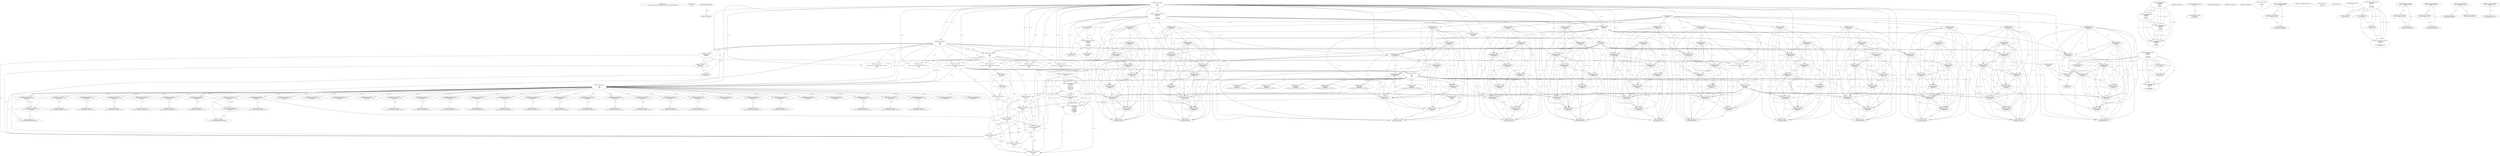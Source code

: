 // Global SCDG with merge call
digraph {
	0 [label="268454688.main
c1a180e8caf33785a14944f11a8db6b72c0e116f1741f50c197dcfb8bc292955"]
	1 [label="268454699.Sleep
1000"]
	2 [label="268450908.GetProcessHeap
"]
	3 [label="268465424.VirtualAlloc
0
128
12288
4"]
	4 [label="268465190.RegOpenKeyExW
2147483650
268501000
0
131097
2147417172"]
	5 [label="268465223.RegQueryValueExW
2147417376
268500984
0
0
3221762048
2147417188"]
	3 -> 5 [label="(0-->5)"]
	6 [label="268465254.GetLastError
"]
	7 [label="268465263.RegCloseKey
2147417376"]
	5 -> 7 [label="(1-->1)"]
	8 [label="268465489.wsprintfW
3221762048
268500964
0"]
	3 -> 8 [label="(0-->1)"]
	5 -> 8 [label="(5-->1)"]
	9 [label="268466183.VirtualAlloc
0
1024
12288
4"]
	3 -> 9 [label="(3-->3)"]
	3 -> 9 [label="(4-->4)"]
	10 [label="268466202.VirtualAlloc
0
3596
12288
4"]
	3 -> 10 [label="(3-->3)"]
	9 -> 10 [label="(3-->3)"]
	3 -> 10 [label="(4-->4)"]
	9 -> 10 [label="(4-->4)"]
	11 [label="268466212.GetWindowsDirectoryW
3221770240
256"]
	10 -> 11 [label="(0-->1)"]
	12 [label="268466270.GetVolumeInformationW
3221770240
3221770752
256
3221771776
3221771784
3221771780
3221771264
256"]
	10 -> 12 [label="(0-->1)"]
	11 -> 12 [label="(1-->1)"]
	11 -> 12 [label="(2-->3)"]
	11 -> 12 [label="(2-->8)"]
	13 [label="268465190.RegOpenKeyExW
2147483650
268501632
0
131097
2147417172"]
	4 -> 13 [label="(1-->1)"]
	4 -> 13 [label="(4-->4)"]
	4 -> 13 [label="(5-->5)"]
	14 [label="268466376.wsprintfW
3221766144
268501204
0"]
	9 -> 14 [label="(0-->1)"]
	15 [label="268466397.lstrcatW
3221766144
3221771788"]
	9 -> 15 [label="(0-->1)"]
	14 -> 15 [label="(1-->1)"]
	16 [label="268466409.GetModuleHandleW
268501752"]
	17 [label="268466416.GetProcAddress
270536744
RtlComputeCrc32"]
	16 -> 17 [label="(0-->1)"]
	18 [label="268466432.lstrlenW
3221766144"]
	9 -> 18 [label="(0-->1)"]
	14 -> 18 [label="(1-->1)"]
	15 -> 18 [label="(1-->1)"]
	19 [label="268466449.RtlComputeCrc32
"]
	20 [label="268466481.VirtualFree
3221770240
0
32768"]
	10 -> 20 [label="(0-->1)"]
	11 -> 20 [label="(1-->1)"]
	12 -> 20 [label="(1-->1)"]
	21 [label="268464882.lstrlenW
3221762048"]
	3 -> 21 [label="(0-->1)"]
	5 -> 21 [label="(5-->1)"]
	8 -> 21 [label="(1-->1)"]
	22 [label="268464893.lstrlenW
268497860"]
	23 [label="268453932.VirtualAlloc
0
retval_lstrlenW_32860_32_retval_lstrlenW_32867_32
12288
64"]
	3 -> 23 [label="(3-->3)"]
	9 -> 23 [label="(3-->3)"]
	10 -> 23 [label="(3-->3)"]
	24 [label="268453967.lstrcpyW
3221774336
268497976"]
	23 -> 24 [label="(0-->1)"]
	25 [label="268453974.lstrlenW
3221774336"]
	23 -> 25 [label="(0-->1)"]
	24 -> 25 [label="(1-->1)"]
	26 [label="268464425.lstrcatW
retval_lstrlenW_32912_32
268497860"]
	22 -> 26 [label="(1-->2)"]
	27 [label="268464433.lstrcatW
retval_lstrlenW_32912_32
268500944"]
	26 -> 27 [label="(1-->1)"]
	28 [label="268464439.lstrcatW
retval_lstrlenW_32912_32
3221762048"]
	26 -> 28 [label="(1-->1)"]
	27 -> 28 [label="(1-->1)"]
	3 -> 28 [label="(0-->2)"]
	5 -> 28 [label="(5-->2)"]
	8 -> 28 [label="(1-->2)"]
	21 -> 28 [label="(1-->2)"]
	29 [label="268464447.lstrcatW
retval_lstrlenW_32912_32
268500948"]
	26 -> 29 [label="(1-->1)"]
	27 -> 29 [label="(1-->1)"]
	28 -> 29 [label="(1-->1)"]
	30 [label="268464636.VirtualAlloc
0
66
12288
64"]
	3 -> 30 [label="(3-->3)"]
	9 -> 30 [label="(3-->3)"]
	10 -> 30 [label="(3-->3)"]
	23 -> 30 [label="(3-->3)"]
	23 -> 30 [label="(4-->4)"]
	31 [label="268464662.wsprintfW
3221778432
268500952
unconstrained_ret_RtlComputeCrc32_32825_32"]
	30 -> 31 [label="(0-->1)"]
	32 [label="268464692.lstrcatW
retval_lstrlenW_32912_32
268497764"]
	26 -> 32 [label="(1-->1)"]
	27 -> 32 [label="(1-->1)"]
	28 -> 32 [label="(1-->1)"]
	29 -> 32 [label="(1-->1)"]
	33 [label="268464700.lstrcatW
retval_lstrlenW_32912_32
268500944"]
	26 -> 33 [label="(1-->1)"]
	27 -> 33 [label="(1-->1)"]
	28 -> 33 [label="(1-->1)"]
	29 -> 33 [label="(1-->1)"]
	32 -> 33 [label="(1-->1)"]
	27 -> 33 [label="(2-->2)"]
	34 [label="268464706.lstrcatW
retval_lstrlenW_32912_32
3221778432"]
	26 -> 34 [label="(1-->1)"]
	27 -> 34 [label="(1-->1)"]
	28 -> 34 [label="(1-->1)"]
	29 -> 34 [label="(1-->1)"]
	32 -> 34 [label="(1-->1)"]
	33 -> 34 [label="(1-->1)"]
	30 -> 34 [label="(0-->2)"]
	31 -> 34 [label="(1-->2)"]
	35 [label="268464714.lstrcatW
retval_lstrlenW_32912_32
268500948"]
	26 -> 35 [label="(1-->1)"]
	27 -> 35 [label="(1-->1)"]
	28 -> 35 [label="(1-->1)"]
	29 -> 35 [label="(1-->1)"]
	32 -> 35 [label="(1-->1)"]
	33 -> 35 [label="(1-->1)"]
	34 -> 35 [label="(1-->1)"]
	29 -> 35 [label="(2-->2)"]
	36 [label="268464726.VirtualFree
3221778432
0
32768"]
	30 -> 36 [label="(0-->1)"]
	31 -> 36 [label="(1-->1)"]
	34 -> 36 [label="(2-->1)"]
	20 -> 36 [label="(3-->3)"]
	37 [label="268464767.lstrlenW
retval_lstrlenW_32912_32"]
	26 -> 37 [label="(1-->1)"]
	27 -> 37 [label="(1-->1)"]
	28 -> 37 [label="(1-->1)"]
	29 -> 37 [label="(1-->1)"]
	32 -> 37 [label="(1-->1)"]
	33 -> 37 [label="(1-->1)"]
	34 -> 37 [label="(1-->1)"]
	35 -> 37 [label="(1-->1)"]
	38 [label="268453998.CreateMutexW
0
0
3221774336"]
	23 -> 38 [label="(0-->3)"]
	24 -> 38 [label="(1-->3)"]
	25 -> 38 [label="(1-->3)"]
	39 [label="268454010.GetLastError
"]
	40 [label="268454017.GetLastError
"]
	41 [label="268454043.VirtualFree
3221774336
0
32768"]
	23 -> 41 [label="(0-->1)"]
	24 -> 41 [label="(1-->1)"]
	25 -> 41 [label="(1-->1)"]
	38 -> 41 [label="(3-->1)"]
	20 -> 41 [label="(3-->3)"]
	36 -> 41 [label="(3-->3)"]
	42 [label="268467629.VirtualFree
3221762048
0
32768"]
	3 -> 42 [label="(0-->1)"]
	5 -> 42 [label="(5-->1)"]
	8 -> 42 [label="(1-->1)"]
	21 -> 42 [label="(1-->1)"]
	28 -> 42 [label="(2-->1)"]
	20 -> 42 [label="(3-->3)"]
	36 -> 42 [label="(3-->3)"]
	41 -> 42 [label="(3-->3)"]
	43 [label="268467737.VirtualFree
3221766144
0
32768"]
	9 -> 43 [label="(0-->1)"]
	14 -> 43 [label="(1-->1)"]
	15 -> 43 [label="(1-->1)"]
	18 -> 43 [label="(1-->1)"]
	20 -> 43 [label="(3-->3)"]
	36 -> 43 [label="(3-->3)"]
	41 -> 43 [label="(3-->3)"]
	42 -> 43 [label="(3-->3)"]
	44 [label="268454737.CreateThread
0
0
268447024
0
0
0"]
	45 [label="268454761.WaitForSingleObject
retval_CreateThread_33658_32
5000"]
	46 [label="268454780.TerminateThread
retval_CreateThread_33658_32
0"]
	45 -> 46 [label="(1-->1)"]
	47 [label="268454790.CloseHandle
retval_CreateThread_33658_32"]
	45 -> 47 [label="(1-->1)"]
	46 -> 47 [label="(1-->1)"]
	48 [label="268454450.CreateToolhelp32Snapshot
2
0"]
	49 [label="268454476.VirtualAlloc
0
556
12288
4"]
	3 -> 49 [label="(3-->3)"]
	9 -> 49 [label="(3-->3)"]
	10 -> 49 [label="(3-->3)"]
	23 -> 49 [label="(3-->3)"]
	30 -> 49 [label="(3-->3)"]
	3 -> 49 [label="(4-->4)"]
	9 -> 49 [label="(4-->4)"]
	10 -> 49 [label="(4-->4)"]
	50 [label="268454533.lstrcmpiW
"]
	2 -> 50 [label="(0-->0)"]
	51 [label="268454602.Process32NextW
retval_CreateToolhelp32Snapshot_33881_32
3221782528"]
	49 -> 51 [label="(0-->2)"]
	52 [label="268454627.VirtualFree
3221782528
0
32768"]
	49 -> 52 [label="(0-->1)"]
	51 -> 52 [label="(2-->1)"]
	20 -> 52 [label="(3-->3)"]
	36 -> 52 [label="(3-->3)"]
	41 -> 52 [label="(3-->3)"]
	42 -> 52 [label="(3-->3)"]
	43 -> 52 [label="(3-->3)"]
	53 [label="268454634.CloseHandle
retval_CreateToolhelp32Snapshot_33881_32"]
	51 -> 53 [label="(1-->1)"]
	54 [label="268465190.RegOpenKeyExW
2147483650
268501000
0
131097
2147417052"]
	4 -> 54 [label="(1-->1)"]
	13 -> 54 [label="(1-->1)"]
	4 -> 54 [label="(2-->2)"]
	4 -> 54 [label="(4-->4)"]
	13 -> 54 [label="(4-->4)"]
	55 [label="268465223.RegQueryValueExW
2147417376
268500984
0
0
3221786624
2147417068"]
	5 -> 55 [label="(1-->1)"]
	7 -> 55 [label="(1-->1)"]
	5 -> 55 [label="(2-->2)"]
	56 [label="268465239.RegCloseKey
2147417376"]
	5 -> 56 [label="(1-->1)"]
	7 -> 56 [label="(1-->1)"]
	55 -> 56 [label="(1-->1)"]
	57 [label="268465489.wsprintfW
3221786624
268501104
0"]
	55 -> 57 [label="(5-->1)"]
	58 [label="268453932.VirtualAlloc
0
retval_lstrlenW_32824_32_retval_lstrlenW_32816_32
12288
64"]
	3 -> 58 [label="(3-->3)"]
	9 -> 58 [label="(3-->3)"]
	10 -> 58 [label="(3-->3)"]
	59 [label="268453967.lstrcpyW
0
268497976"]
	60 [label="268453974.lstrlenW
0"]
	61 [label="268464425.lstrcatW
retval_lstrlenW_32850_32
268497860"]
	22 -> 61 [label="(1-->2)"]
	62 [label="268464433.lstrcatW
retval_lstrlenW_32850_32
268500944"]
	61 -> 62 [label="(1-->1)"]
	63 [label="268464439.lstrcatW
retval_lstrlenW_32850_32
3221762048"]
	61 -> 63 [label="(1-->1)"]
	62 -> 63 [label="(1-->1)"]
	3 -> 63 [label="(0-->2)"]
	8 -> 63 [label="(1-->2)"]
	21 -> 63 [label="(1-->2)"]
	64 [label="268464447.lstrcatW
retval_lstrlenW_32850_32
268500948"]
	61 -> 64 [label="(1-->1)"]
	62 -> 64 [label="(1-->1)"]
	63 -> 64 [label="(1-->1)"]
	65 [label="268464679.wsprintfW
3221778432
268500964
3221774336"]
	30 -> 65 [label="(0-->1)"]
	8 -> 65 [label="(2-->2)"]
	58 -> 65 [label="(0-->3)"]
	66 [label="268464692.lstrcatW
retval_lstrlenW_32850_32
268497764"]
	61 -> 66 [label="(1-->1)"]
	62 -> 66 [label="(1-->1)"]
	63 -> 66 [label="(1-->1)"]
	64 -> 66 [label="(1-->1)"]
	67 [label="268464700.lstrcatW
retval_lstrlenW_32850_32
268500944"]
	61 -> 67 [label="(1-->1)"]
	62 -> 67 [label="(1-->1)"]
	63 -> 67 [label="(1-->1)"]
	64 -> 67 [label="(1-->1)"]
	66 -> 67 [label="(1-->1)"]
	62 -> 67 [label="(2-->2)"]
	68 [label="268464706.lstrcatW
retval_lstrlenW_32850_32
3221778432"]
	61 -> 68 [label="(1-->1)"]
	62 -> 68 [label="(1-->1)"]
	63 -> 68 [label="(1-->1)"]
	64 -> 68 [label="(1-->1)"]
	66 -> 68 [label="(1-->1)"]
	67 -> 68 [label="(1-->1)"]
	30 -> 68 [label="(0-->2)"]
	65 -> 68 [label="(1-->2)"]
	69 [label="268464714.lstrcatW
retval_lstrlenW_32850_32
268500948"]
	61 -> 69 [label="(1-->1)"]
	62 -> 69 [label="(1-->1)"]
	63 -> 69 [label="(1-->1)"]
	64 -> 69 [label="(1-->1)"]
	66 -> 69 [label="(1-->1)"]
	67 -> 69 [label="(1-->1)"]
	68 -> 69 [label="(1-->1)"]
	64 -> 69 [label="(2-->2)"]
	70 [label="268464767.lstrlenW
retval_lstrlenW_32850_32"]
	61 -> 70 [label="(1-->1)"]
	62 -> 70 [label="(1-->1)"]
	63 -> 70 [label="(1-->1)"]
	64 -> 70 [label="(1-->1)"]
	66 -> 70 [label="(1-->1)"]
	67 -> 70 [label="(1-->1)"]
	68 -> 70 [label="(1-->1)"]
	69 -> 70 [label="(1-->1)"]
	71 [label="268453998.CreateMutexW
0
0
0"]
	72 [label="268454602.Process32NextW
retval_CreateToolhelp32Snapshot_33426_32
3221782528"]
	49 -> 72 [label="(0-->2)"]
	73 [label="268454634.CloseHandle
retval_CreateToolhelp32Snapshot_33426_32"]
	72 -> 73 [label="(1-->1)"]
	74 [label="268465489.wsprintfW
3221786624
268500964
0"]
	8 -> 74 [label="(2-->2)"]
	65 -> 74 [label="(2-->2)"]
	75 [label="268466212.GetWindowsDirectoryW
3221794816
256"]
	11 -> 75 [label="(2-->2)"]
	12 -> 75 [label="(3-->2)"]
	12 -> 75 [label="(8-->2)"]
	76 [label="268466270.GetVolumeInformationW
3221794816
3221795328
256
3221796352
3221796360
3221796356
3221795840
256"]
	75 -> 76 [label="(1-->1)"]
	11 -> 76 [label="(2-->3)"]
	12 -> 76 [label="(3-->3)"]
	12 -> 76 [label="(8-->3)"]
	75 -> 76 [label="(2-->3)"]
	11 -> 76 [label="(2-->8)"]
	12 -> 76 [label="(3-->8)"]
	12 -> 76 [label="(8-->8)"]
	75 -> 76 [label="(2-->8)"]
	77 [label="268465190.RegOpenKeyExW
2147483650
268501632
0
131097
2147417052"]
	4 -> 77 [label="(1-->1)"]
	13 -> 77 [label="(1-->1)"]
	54 -> 77 [label="(1-->1)"]
	13 -> 77 [label="(2-->2)"]
	4 -> 77 [label="(4-->4)"]
	13 -> 77 [label="(4-->4)"]
	54 -> 77 [label="(4-->4)"]
	54 -> 77 [label="(5-->5)"]
	78 [label="268465223.RegQueryValueExW
3221796364
268501592
0
0
3221796364
2147417068"]
	79 [label="268465263.RegCloseKey
3221796364"]
	78 -> 79 [label="(1-->1)"]
	78 -> 79 [label="(5-->1)"]
	80 [label="268466376.wsprintfW
3221790720
268501204
0"]
	14 -> 80 [label="(2-->2)"]
	81 [label="268466397.lstrcatW
3221790720
3221796364"]
	80 -> 81 [label="(1-->1)"]
	78 -> 81 [label="(1-->2)"]
	78 -> 81 [label="(5-->2)"]
	79 -> 81 [label="(1-->2)"]
	82 [label="268466432.lstrlenW
3221790720"]
	80 -> 82 [label="(1-->1)"]
	81 -> 82 [label="(1-->1)"]
	83 [label="268466481.VirtualFree
3221794816
0
32768"]
	75 -> 83 [label="(1-->1)"]
	76 -> 83 [label="(1-->1)"]
	20 -> 83 [label="(3-->3)"]
	36 -> 83 [label="(3-->3)"]
	41 -> 83 [label="(3-->3)"]
	42 -> 83 [label="(3-->3)"]
	43 -> 83 [label="(3-->3)"]
	52 -> 83 [label="(3-->3)"]
	84 [label="268465223.RegQueryValueExW
3221771788
268501592
0
0
3221771788
2147417188"]
	85 [label="268465263.RegCloseKey
3221771788"]
	84 -> 85 [label="(1-->1)"]
	84 -> 85 [label="(5-->1)"]
	86 [label="268453932.VirtualAlloc
0
retval_lstrlenW_32855_32_retval_lstrlenW_32862_32
12288
64"]
	3 -> 86 [label="(3-->3)"]
	9 -> 86 [label="(3-->3)"]
	10 -> 86 [label="(3-->3)"]
	87 [label="268464425.lstrcatW
retval_lstrlenW_32901_32
268497860"]
	22 -> 87 [label="(1-->2)"]
	88 [label="268464433.lstrcatW
retval_lstrlenW_32901_32
268500944"]
	87 -> 88 [label="(1-->1)"]
	89 [label="268464439.lstrcatW
retval_lstrlenW_32901_32
3221762048"]
	87 -> 89 [label="(1-->1)"]
	88 -> 89 [label="(1-->1)"]
	3 -> 89 [label="(0-->2)"]
	8 -> 89 [label="(1-->2)"]
	21 -> 89 [label="(1-->2)"]
	90 [label="268464447.lstrcatW
retval_lstrlenW_32901_32
268500948"]
	87 -> 90 [label="(1-->1)"]
	88 -> 90 [label="(1-->1)"]
	89 -> 90 [label="(1-->1)"]
	91 [label="268464692.lstrcatW
retval_lstrlenW_32901_32
268497764"]
	87 -> 91 [label="(1-->1)"]
	88 -> 91 [label="(1-->1)"]
	89 -> 91 [label="(1-->1)"]
	90 -> 91 [label="(1-->1)"]
	92 [label="268464700.lstrcatW
retval_lstrlenW_32901_32
268500944"]
	87 -> 92 [label="(1-->1)"]
	88 -> 92 [label="(1-->1)"]
	89 -> 92 [label="(1-->1)"]
	90 -> 92 [label="(1-->1)"]
	91 -> 92 [label="(1-->1)"]
	88 -> 92 [label="(2-->2)"]
	93 [label="268464706.lstrcatW
retval_lstrlenW_32901_32
3221778432"]
	87 -> 93 [label="(1-->1)"]
	88 -> 93 [label="(1-->1)"]
	89 -> 93 [label="(1-->1)"]
	90 -> 93 [label="(1-->1)"]
	91 -> 93 [label="(1-->1)"]
	92 -> 93 [label="(1-->1)"]
	30 -> 93 [label="(0-->2)"]
	65 -> 93 [label="(1-->2)"]
	94 [label="268464714.lstrcatW
retval_lstrlenW_32901_32
268500948"]
	87 -> 94 [label="(1-->1)"]
	88 -> 94 [label="(1-->1)"]
	89 -> 94 [label="(1-->1)"]
	90 -> 94 [label="(1-->1)"]
	91 -> 94 [label="(1-->1)"]
	92 -> 94 [label="(1-->1)"]
	93 -> 94 [label="(1-->1)"]
	90 -> 94 [label="(2-->2)"]
	95 [label="268464767.lstrlenW
retval_lstrlenW_32901_32"]
	87 -> 95 [label="(1-->1)"]
	88 -> 95 [label="(1-->1)"]
	89 -> 95 [label="(1-->1)"]
	90 -> 95 [label="(1-->1)"]
	91 -> 95 [label="(1-->1)"]
	92 -> 95 [label="(1-->1)"]
	93 -> 95 [label="(1-->1)"]
	94 -> 95 [label="(1-->1)"]
	96 [label="268454761.WaitForSingleObject
retval_CreateThread_33600_32
5000"]
	97 [label="268454780.TerminateThread
retval_CreateThread_33600_32
0"]
	96 -> 97 [label="(1-->1)"]
	98 [label="268454790.CloseHandle
retval_CreateThread_33600_32"]
	96 -> 98 [label="(1-->1)"]
	97 -> 98 [label="(1-->1)"]
	99 [label="268454602.Process32NextW
retval_CreateToolhelp32Snapshot_33773_32
3221782528"]
	49 -> 99 [label="(0-->2)"]
	100 [label="268454634.CloseHandle
retval_CreateToolhelp32Snapshot_33773_32"]
	99 -> 100 [label="(1-->1)"]
	101 [label="268464662.wsprintfW
3221778432
268500952
unconstrained_ret_RtlComputeCrc32_32801_32"]
	30 -> 101 [label="(0-->1)"]
	102 [label="268454761.WaitForSingleObject
retval_CreateThread_33373_32
5000"]
	103 [label="268454780.TerminateThread
retval_CreateThread_33373_32
0"]
	102 -> 103 [label="(1-->1)"]
	104 [label="268454790.CloseHandle
retval_CreateThread_33373_32"]
	102 -> 104 [label="(1-->1)"]
	103 -> 104 [label="(1-->1)"]
	105 [label="268454501.Process32FirstW
retval_CreateToolhelp32Snapshot_33508_32
3221782528"]
	49 -> 105 [label="(0-->2)"]
	106 [label="268454602.Process32NextW
retval_CreateToolhelp32Snapshot_33508_32
3221782528"]
	105 -> 106 [label="(1-->1)"]
	49 -> 106 [label="(0-->2)"]
	105 -> 106 [label="(2-->2)"]
	107 [label="268454634.CloseHandle
retval_CreateToolhelp32Snapshot_33508_32"]
	105 -> 107 [label="(1-->1)"]
	106 -> 107 [label="(1-->1)"]
	108 [label="268454501.Process32FirstW
retval_CreateToolhelp32Snapshot_33439_32
3221782528"]
	49 -> 108 [label="(0-->2)"]
	109 [label="268454602.Process32NextW
retval_CreateToolhelp32Snapshot_33439_32
3221782528"]
	108 -> 109 [label="(1-->1)"]
	49 -> 109 [label="(0-->2)"]
	108 -> 109 [label="(2-->2)"]
	110 [label="268454634.CloseHandle
retval_CreateToolhelp32Snapshot_33439_32"]
	108 -> 110 [label="(1-->1)"]
	109 -> 110 [label="(1-->1)"]
	111 [label="268465239.RegCloseKey
3221796364"]
	78 -> 111 [label="(1-->1)"]
	78 -> 111 [label="(5-->1)"]
	112 [label="268466320.lstrlenW
3221796364"]
	78 -> 112 [label="(1-->1)"]
	78 -> 112 [label="(5-->1)"]
	111 -> 112 [label="(1-->1)"]
	113 [label="268465223.RegQueryValueExW
3221796364
268501728
0
0
retval_lstrlenW_48127_32
2147417068"]
	78 -> 113 [label="(1-->1)"]
	78 -> 113 [label="(5-->1)"]
	111 -> 113 [label="(1-->1)"]
	112 -> 113 [label="(1-->1)"]
	78 -> 113 [label="(6-->6)"]
	114 [label="268465239.RegCloseKey
3221771788"]
	84 -> 114 [label="(1-->1)"]
	84 -> 114 [label="(5-->1)"]
	115 [label="268466320.lstrlenW
3221771788"]
	84 -> 115 [label="(1-->1)"]
	84 -> 115 [label="(5-->1)"]
	114 -> 115 [label="(1-->1)"]
	116 [label="268465489.wsprintfW
3221762048
268501104
0"]
	3 -> 116 [label="(0-->1)"]
	5 -> 116 [label="(5-->1)"]
	117 [label="268464425.lstrcatW
retval_lstrlenW_32846_32
268497860"]
	22 -> 117 [label="(1-->2)"]
	118 [label="268464433.lstrcatW
retval_lstrlenW_32846_32
268500944"]
	117 -> 118 [label="(1-->1)"]
	119 [label="268464439.lstrcatW
retval_lstrlenW_32846_32
3221762048"]
	117 -> 119 [label="(1-->1)"]
	118 -> 119 [label="(1-->1)"]
	3 -> 119 [label="(0-->2)"]
	8 -> 119 [label="(1-->2)"]
	21 -> 119 [label="(1-->2)"]
	120 [label="268464447.lstrcatW
retval_lstrlenW_32846_32
268500948"]
	117 -> 120 [label="(1-->1)"]
	118 -> 120 [label="(1-->1)"]
	119 -> 120 [label="(1-->1)"]
	121 [label="268464692.lstrcatW
retval_lstrlenW_32846_32
268497764"]
	117 -> 121 [label="(1-->1)"]
	118 -> 121 [label="(1-->1)"]
	119 -> 121 [label="(1-->1)"]
	120 -> 121 [label="(1-->1)"]
	122 [label="268464700.lstrcatW
retval_lstrlenW_32846_32
268500944"]
	117 -> 122 [label="(1-->1)"]
	118 -> 122 [label="(1-->1)"]
	119 -> 122 [label="(1-->1)"]
	120 -> 122 [label="(1-->1)"]
	121 -> 122 [label="(1-->1)"]
	118 -> 122 [label="(2-->2)"]
	123 [label="268464706.lstrcatW
retval_lstrlenW_32846_32
3221778432"]
	117 -> 123 [label="(1-->1)"]
	118 -> 123 [label="(1-->1)"]
	119 -> 123 [label="(1-->1)"]
	120 -> 123 [label="(1-->1)"]
	121 -> 123 [label="(1-->1)"]
	122 -> 123 [label="(1-->1)"]
	30 -> 123 [label="(0-->2)"]
	65 -> 123 [label="(1-->2)"]
	124 [label="268464714.lstrcatW
retval_lstrlenW_32846_32
268500948"]
	117 -> 124 [label="(1-->1)"]
	118 -> 124 [label="(1-->1)"]
	119 -> 124 [label="(1-->1)"]
	120 -> 124 [label="(1-->1)"]
	121 -> 124 [label="(1-->1)"]
	122 -> 124 [label="(1-->1)"]
	123 -> 124 [label="(1-->1)"]
	120 -> 124 [label="(2-->2)"]
	125 [label="268464767.lstrlenW
retval_lstrlenW_32846_32"]
	117 -> 125 [label="(1-->1)"]
	118 -> 125 [label="(1-->1)"]
	119 -> 125 [label="(1-->1)"]
	120 -> 125 [label="(1-->1)"]
	121 -> 125 [label="(1-->1)"]
	122 -> 125 [label="(1-->1)"]
	123 -> 125 [label="(1-->1)"]
	124 -> 125 [label="(1-->1)"]
	126 [label="268454602.Process32NextW
retval_CreateToolhelp32Snapshot_32975_32
3221782528"]
	49 -> 126 [label="(0-->2)"]
	127 [label="268454634.CloseHandle
retval_CreateToolhelp32Snapshot_32975_32"]
	126 -> 127 [label="(1-->1)"]
	128 [label="268454501.Process32FirstW
retval_CreateToolhelp32Snapshot_32975_32
3221782528"]
	49 -> 128 [label="(0-->2)"]
	129 [label="268454761.WaitForSingleObject
retval_CreateThread_32968_32
5000"]
	130 [label="268454790.CloseHandle
retval_CreateThread_32968_32"]
	129 -> 130 [label="(1-->1)"]
	131 [label="268454602.Process32NextW
retval_CreateToolhelp32Snapshot_33003_32
3221782528"]
	49 -> 131 [label="(0-->2)"]
	132 [label="268454634.CloseHandle
retval_CreateToolhelp32Snapshot_33003_32"]
	131 -> 132 [label="(1-->1)"]
	133 [label="268454780.TerminateThread
retval_CreateThread_32968_32
0"]
	129 -> 133 [label="(1-->1)"]
	134 [label="268454602.Process32NextW
retval_CreateToolhelp32Snapshot_33009_32
3221782528"]
	49 -> 134 [label="(0-->2)"]
	135 [label="268454634.CloseHandle
retval_CreateToolhelp32Snapshot_33009_32"]
	134 -> 135 [label="(1-->1)"]
	136 [label="268454501.Process32FirstW
retval_CreateToolhelp32Snapshot_33003_32
3221782528"]
	49 -> 136 [label="(0-->2)"]
	137 [label="268454501.Process32FirstW
retval_CreateToolhelp32Snapshot_33009_32
3221782528"]
	49 -> 137 [label="(0-->2)"]
	138 [label="268453932.VirtualAlloc
0
retval_lstrlenW_32878_32_retval_lstrlenW_32874_32
12288
64"]
	3 -> 138 [label="(3-->3)"]
	9 -> 138 [label="(3-->3)"]
	10 -> 138 [label="(3-->3)"]
	139 [label="268464425.lstrcatW
retval_lstrlenW_32933_32
268497860"]
	22 -> 139 [label="(1-->2)"]
	140 [label="268464433.lstrcatW
retval_lstrlenW_32933_32
268500944"]
	139 -> 140 [label="(1-->1)"]
	141 [label="268464439.lstrcatW
retval_lstrlenW_32933_32
3221762048"]
	139 -> 141 [label="(1-->1)"]
	140 -> 141 [label="(1-->1)"]
	3 -> 141 [label="(0-->2)"]
	5 -> 141 [label="(5-->2)"]
	21 -> 141 [label="(1-->2)"]
	116 -> 141 [label="(1-->2)"]
	142 [label="268464447.lstrcatW
retval_lstrlenW_32933_32
268500948"]
	139 -> 142 [label="(1-->1)"]
	140 -> 142 [label="(1-->1)"]
	141 -> 142 [label="(1-->1)"]
	143 [label="268464692.lstrcatW
retval_lstrlenW_32933_32
268497764"]
	139 -> 143 [label="(1-->1)"]
	140 -> 143 [label="(1-->1)"]
	141 -> 143 [label="(1-->1)"]
	142 -> 143 [label="(1-->1)"]
	144 [label="268464700.lstrcatW
retval_lstrlenW_32933_32
268500944"]
	139 -> 144 [label="(1-->1)"]
	140 -> 144 [label="(1-->1)"]
	141 -> 144 [label="(1-->1)"]
	142 -> 144 [label="(1-->1)"]
	143 -> 144 [label="(1-->1)"]
	140 -> 144 [label="(2-->2)"]
	145 [label="268464706.lstrcatW
retval_lstrlenW_32933_32
3221778432"]
	139 -> 145 [label="(1-->1)"]
	140 -> 145 [label="(1-->1)"]
	141 -> 145 [label="(1-->1)"]
	142 -> 145 [label="(1-->1)"]
	143 -> 145 [label="(1-->1)"]
	144 -> 145 [label="(1-->1)"]
	30 -> 145 [label="(0-->2)"]
	65 -> 145 [label="(1-->2)"]
	146 [label="268464714.lstrcatW
retval_lstrlenW_32933_32
268500948"]
	139 -> 146 [label="(1-->1)"]
	140 -> 146 [label="(1-->1)"]
	141 -> 146 [label="(1-->1)"]
	142 -> 146 [label="(1-->1)"]
	143 -> 146 [label="(1-->1)"]
	144 -> 146 [label="(1-->1)"]
	145 -> 146 [label="(1-->1)"]
	142 -> 146 [label="(2-->2)"]
	147 [label="268464767.lstrlenW
retval_lstrlenW_32933_32"]
	139 -> 147 [label="(1-->1)"]
	140 -> 147 [label="(1-->1)"]
	141 -> 147 [label="(1-->1)"]
	142 -> 147 [label="(1-->1)"]
	143 -> 147 [label="(1-->1)"]
	144 -> 147 [label="(1-->1)"]
	145 -> 147 [label="(1-->1)"]
	146 -> 147 [label="(1-->1)"]
	148 [label="268454602.Process32NextW
retval_CreateToolhelp32Snapshot_33842_32
3221782528"]
	49 -> 148 [label="(0-->2)"]
	149 [label="268454634.CloseHandle
retval_CreateToolhelp32Snapshot_33842_32"]
	148 -> 149 [label="(1-->1)"]
	150 [label="268464662.wsprintfW
3221778432
268500952
unconstrained_ret_RtlComputeCrc32_32843_32"]
	30 -> 150 [label="(0-->1)"]
	151 [label="268454602.Process32NextW
retval_CreateToolhelp32Snapshot_33857_32
3221782528"]
	49 -> 151 [label="(0-->2)"]
	152 [label="268454634.CloseHandle
retval_CreateToolhelp32Snapshot_33857_32"]
	151 -> 152 [label="(1-->1)"]
	153 [label="268464425.lstrcatW
retval_lstrlenW_32947_32
268497860"]
	22 -> 153 [label="(1-->2)"]
	154 [label="268464433.lstrcatW
retval_lstrlenW_32947_32
268500944"]
	153 -> 154 [label="(1-->1)"]
	155 [label="268464439.lstrcatW
retval_lstrlenW_32947_32
3221762048"]
	153 -> 155 [label="(1-->1)"]
	154 -> 155 [label="(1-->1)"]
	3 -> 155 [label="(0-->2)"]
	5 -> 155 [label="(5-->2)"]
	21 -> 155 [label="(1-->2)"]
	116 -> 155 [label="(1-->2)"]
	156 [label="268464447.lstrcatW
retval_lstrlenW_32947_32
268500948"]
	153 -> 156 [label="(1-->1)"]
	154 -> 156 [label="(1-->1)"]
	155 -> 156 [label="(1-->1)"]
	157 [label="268464692.lstrcatW
retval_lstrlenW_32947_32
268497764"]
	153 -> 157 [label="(1-->1)"]
	154 -> 157 [label="(1-->1)"]
	155 -> 157 [label="(1-->1)"]
	156 -> 157 [label="(1-->1)"]
	158 [label="268464700.lstrcatW
retval_lstrlenW_32947_32
268500944"]
	153 -> 158 [label="(1-->1)"]
	154 -> 158 [label="(1-->1)"]
	155 -> 158 [label="(1-->1)"]
	156 -> 158 [label="(1-->1)"]
	157 -> 158 [label="(1-->1)"]
	154 -> 158 [label="(2-->2)"]
	159 [label="268464706.lstrcatW
retval_lstrlenW_32947_32
3221778432"]
	153 -> 159 [label="(1-->1)"]
	154 -> 159 [label="(1-->1)"]
	155 -> 159 [label="(1-->1)"]
	156 -> 159 [label="(1-->1)"]
	157 -> 159 [label="(1-->1)"]
	158 -> 159 [label="(1-->1)"]
	30 -> 159 [label="(0-->2)"]
	65 -> 159 [label="(1-->2)"]
	160 [label="268464714.lstrcatW
retval_lstrlenW_32947_32
268500948"]
	153 -> 160 [label="(1-->1)"]
	154 -> 160 [label="(1-->1)"]
	155 -> 160 [label="(1-->1)"]
	156 -> 160 [label="(1-->1)"]
	157 -> 160 [label="(1-->1)"]
	158 -> 160 [label="(1-->1)"]
	159 -> 160 [label="(1-->1)"]
	156 -> 160 [label="(2-->2)"]
	161 [label="268464767.lstrlenW
retval_lstrlenW_32947_32"]
	153 -> 161 [label="(1-->1)"]
	154 -> 161 [label="(1-->1)"]
	155 -> 161 [label="(1-->1)"]
	156 -> 161 [label="(1-->1)"]
	157 -> 161 [label="(1-->1)"]
	158 -> 161 [label="(1-->1)"]
	159 -> 161 [label="(1-->1)"]
	160 -> 161 [label="(1-->1)"]
	162 [label="268454602.Process32NextW
retval_CreateToolhelp32Snapshot_33894_32
3221782528"]
	49 -> 162 [label="(0-->2)"]
	163 [label="268454634.CloseHandle
retval_CreateToolhelp32Snapshot_33894_32"]
	162 -> 163 [label="(1-->1)"]
	164 [label="268454501.Process32FirstW
retval_CreateToolhelp32Snapshot_33842_32
3221782528"]
	49 -> 164 [label="(0-->2)"]
	165 [label="268465223.RegQueryValueExW
3221771788
268501728
0
0
retval_lstrlenW_32789_32
2147417188"]
	84 -> 165 [label="(1-->1)"]
	84 -> 165 [label="(5-->1)"]
	114 -> 165 [label="(1-->1)"]
	115 -> 165 [label="(1-->1)"]
	84 -> 165 [label="(6-->6)"]
	166 [label="268453932.VirtualAlloc
0
retval_lstrlenW_32889_32_retval_lstrlenW_32883_32
12288
64"]
	3 -> 166 [label="(3-->3)"]
	9 -> 166 [label="(3-->3)"]
	10 -> 166 [label="(3-->3)"]
	167 [label="268464425.lstrcatW
retval_lstrlenW_32964_32
268497860"]
	22 -> 167 [label="(1-->2)"]
	168 [label="268464433.lstrcatW
retval_lstrlenW_32964_32
268500944"]
	167 -> 168 [label="(1-->1)"]
	169 [label="268464439.lstrcatW
retval_lstrlenW_32964_32
3221762048"]
	167 -> 169 [label="(1-->1)"]
	168 -> 169 [label="(1-->1)"]
	3 -> 169 [label="(0-->2)"]
	8 -> 169 [label="(1-->2)"]
	21 -> 169 [label="(1-->2)"]
	170 [label="268464447.lstrcatW
retval_lstrlenW_32964_32
268500948"]
	167 -> 170 [label="(1-->1)"]
	168 -> 170 [label="(1-->1)"]
	169 -> 170 [label="(1-->1)"]
	171 [label="268464692.lstrcatW
retval_lstrlenW_32964_32
268497764"]
	167 -> 171 [label="(1-->1)"]
	168 -> 171 [label="(1-->1)"]
	169 -> 171 [label="(1-->1)"]
	170 -> 171 [label="(1-->1)"]
	172 [label="268464700.lstrcatW
retval_lstrlenW_32964_32
268500944"]
	167 -> 172 [label="(1-->1)"]
	168 -> 172 [label="(1-->1)"]
	169 -> 172 [label="(1-->1)"]
	170 -> 172 [label="(1-->1)"]
	171 -> 172 [label="(1-->1)"]
	168 -> 172 [label="(2-->2)"]
	173 [label="268464706.lstrcatW
retval_lstrlenW_32964_32
3221778432"]
	167 -> 173 [label="(1-->1)"]
	168 -> 173 [label="(1-->1)"]
	169 -> 173 [label="(1-->1)"]
	170 -> 173 [label="(1-->1)"]
	171 -> 173 [label="(1-->1)"]
	172 -> 173 [label="(1-->1)"]
	30 -> 173 [label="(0-->2)"]
	65 -> 173 [label="(1-->2)"]
	174 [label="268464714.lstrcatW
retval_lstrlenW_32964_32
268500948"]
	167 -> 174 [label="(1-->1)"]
	168 -> 174 [label="(1-->1)"]
	169 -> 174 [label="(1-->1)"]
	170 -> 174 [label="(1-->1)"]
	171 -> 174 [label="(1-->1)"]
	172 -> 174 [label="(1-->1)"]
	173 -> 174 [label="(1-->1)"]
	170 -> 174 [label="(2-->2)"]
	175 [label="268464767.lstrlenW
retval_lstrlenW_32964_32"]
	167 -> 175 [label="(1-->1)"]
	168 -> 175 [label="(1-->1)"]
	169 -> 175 [label="(1-->1)"]
	170 -> 175 [label="(1-->1)"]
	171 -> 175 [label="(1-->1)"]
	172 -> 175 [label="(1-->1)"]
	173 -> 175 [label="(1-->1)"]
	174 -> 175 [label="(1-->1)"]
	176 [label="268454602.Process32NextW
retval_CreateToolhelp32Snapshot_33942_32
3221782528"]
	49 -> 176 [label="(0-->2)"]
	177 [label="268454634.CloseHandle
retval_CreateToolhelp32Snapshot_33942_32"]
	176 -> 177 [label="(1-->1)"]
	178 [label="268453932.VirtualAlloc
0
retval_lstrlenW_32884_32_retval_lstrlenW_32877_32
12288
64"]
	3 -> 178 [label="(3-->3)"]
	9 -> 178 [label="(3-->3)"]
	10 -> 178 [label="(3-->3)"]
	179 [label="268464425.lstrcatW
retval_lstrlenW_32954_32
268497860"]
	22 -> 179 [label="(1-->2)"]
	180 [label="268464433.lstrcatW
retval_lstrlenW_32954_32
268500944"]
	179 -> 180 [label="(1-->1)"]
	181 [label="268464439.lstrcatW
retval_lstrlenW_32954_32
3221762048"]
	179 -> 181 [label="(1-->1)"]
	180 -> 181 [label="(1-->1)"]
	3 -> 181 [label="(0-->2)"]
	5 -> 181 [label="(5-->2)"]
	8 -> 181 [label="(1-->2)"]
	21 -> 181 [label="(1-->2)"]
	182 [label="268464447.lstrcatW
retval_lstrlenW_32954_32
268500948"]
	179 -> 182 [label="(1-->1)"]
	180 -> 182 [label="(1-->1)"]
	181 -> 182 [label="(1-->1)"]
	183 [label="268464662.wsprintfW
3221778432
268500952
unconstrained_ret_RtlComputeCrc32_32840_32"]
	30 -> 183 [label="(0-->1)"]
	184 [label="268464692.lstrcatW
retval_lstrlenW_32954_32
268497764"]
	179 -> 184 [label="(1-->1)"]
	180 -> 184 [label="(1-->1)"]
	181 -> 184 [label="(1-->1)"]
	182 -> 184 [label="(1-->1)"]
	185 [label="268464700.lstrcatW
retval_lstrlenW_32954_32
268500944"]
	179 -> 185 [label="(1-->1)"]
	180 -> 185 [label="(1-->1)"]
	181 -> 185 [label="(1-->1)"]
	182 -> 185 [label="(1-->1)"]
	184 -> 185 [label="(1-->1)"]
	180 -> 185 [label="(2-->2)"]
	186 [label="268464706.lstrcatW
retval_lstrlenW_32954_32
3221778432"]
	179 -> 186 [label="(1-->1)"]
	180 -> 186 [label="(1-->1)"]
	181 -> 186 [label="(1-->1)"]
	182 -> 186 [label="(1-->1)"]
	184 -> 186 [label="(1-->1)"]
	185 -> 186 [label="(1-->1)"]
	30 -> 186 [label="(0-->2)"]
	183 -> 186 [label="(1-->2)"]
	187 [label="268464714.lstrcatW
retval_lstrlenW_32954_32
268500948"]
	179 -> 187 [label="(1-->1)"]
	180 -> 187 [label="(1-->1)"]
	181 -> 187 [label="(1-->1)"]
	182 -> 187 [label="(1-->1)"]
	184 -> 187 [label="(1-->1)"]
	185 -> 187 [label="(1-->1)"]
	186 -> 187 [label="(1-->1)"]
	182 -> 187 [label="(2-->2)"]
	188 [label="268464767.lstrlenW
retval_lstrlenW_32954_32"]
	179 -> 188 [label="(1-->1)"]
	180 -> 188 [label="(1-->1)"]
	181 -> 188 [label="(1-->1)"]
	182 -> 188 [label="(1-->1)"]
	184 -> 188 [label="(1-->1)"]
	185 -> 188 [label="(1-->1)"]
	186 -> 188 [label="(1-->1)"]
	187 -> 188 [label="(1-->1)"]
	189 [label="268454602.Process32NextW
retval_CreateToolhelp32Snapshot_33937_32
3221782528"]
	49 -> 189 [label="(0-->2)"]
	190 [label="268454634.CloseHandle
retval_CreateToolhelp32Snapshot_33937_32"]
	189 -> 190 [label="(1-->1)"]
	191 [label="268453932.VirtualAlloc
0
retval_lstrlenW_32891_32_retval_lstrlenW_32886_32
12288
64"]
	3 -> 191 [label="(3-->3)"]
	9 -> 191 [label="(3-->3)"]
	10 -> 191 [label="(3-->3)"]
	192 [label="268464425.lstrcatW
retval_lstrlenW_32955_32
268497860"]
	22 -> 192 [label="(1-->2)"]
	193 [label="268464433.lstrcatW
retval_lstrlenW_32955_32
268500944"]
	192 -> 193 [label="(1-->1)"]
	194 [label="268464439.lstrcatW
retval_lstrlenW_32955_32
3221762048"]
	192 -> 194 [label="(1-->1)"]
	193 -> 194 [label="(1-->1)"]
	3 -> 194 [label="(0-->2)"]
	8 -> 194 [label="(1-->2)"]
	21 -> 194 [label="(1-->2)"]
	195 [label="268464447.lstrcatW
retval_lstrlenW_32955_32
268500948"]
	192 -> 195 [label="(1-->1)"]
	193 -> 195 [label="(1-->1)"]
	194 -> 195 [label="(1-->1)"]
	196 [label="268464692.lstrcatW
retval_lstrlenW_32955_32
268497764"]
	192 -> 196 [label="(1-->1)"]
	193 -> 196 [label="(1-->1)"]
	194 -> 196 [label="(1-->1)"]
	195 -> 196 [label="(1-->1)"]
	197 [label="268464700.lstrcatW
retval_lstrlenW_32955_32
268500944"]
	192 -> 197 [label="(1-->1)"]
	193 -> 197 [label="(1-->1)"]
	194 -> 197 [label="(1-->1)"]
	195 -> 197 [label="(1-->1)"]
	196 -> 197 [label="(1-->1)"]
	193 -> 197 [label="(2-->2)"]
	198 [label="268464706.lstrcatW
retval_lstrlenW_32955_32
3221778432"]
	192 -> 198 [label="(1-->1)"]
	193 -> 198 [label="(1-->1)"]
	194 -> 198 [label="(1-->1)"]
	195 -> 198 [label="(1-->1)"]
	196 -> 198 [label="(1-->1)"]
	197 -> 198 [label="(1-->1)"]
	30 -> 198 [label="(0-->2)"]
	65 -> 198 [label="(1-->2)"]
	199 [label="268464714.lstrcatW
retval_lstrlenW_32955_32
268500948"]
	192 -> 199 [label="(1-->1)"]
	193 -> 199 [label="(1-->1)"]
	194 -> 199 [label="(1-->1)"]
	195 -> 199 [label="(1-->1)"]
	196 -> 199 [label="(1-->1)"]
	197 -> 199 [label="(1-->1)"]
	198 -> 199 [label="(1-->1)"]
	195 -> 199 [label="(2-->2)"]
	200 [label="268464767.lstrlenW
retval_lstrlenW_32955_32"]
	192 -> 200 [label="(1-->1)"]
	193 -> 200 [label="(1-->1)"]
	194 -> 200 [label="(1-->1)"]
	195 -> 200 [label="(1-->1)"]
	196 -> 200 [label="(1-->1)"]
	197 -> 200 [label="(1-->1)"]
	198 -> 200 [label="(1-->1)"]
	199 -> 200 [label="(1-->1)"]
	201 [label="268454602.Process32NextW
retval_CreateToolhelp32Snapshot_33903_32
3221782528"]
	49 -> 201 [label="(0-->2)"]
	202 [label="268454634.CloseHandle
retval_CreateToolhelp32Snapshot_33903_32"]
	201 -> 202 [label="(1-->1)"]
	203 [label="268454501.Process32FirstW
retval_CreateToolhelp32Snapshot_33857_32
3221782528"]
	49 -> 203 [label="(0-->2)"]
	204 [label="268454602.Process32NextW
retval_CreateToolhelp32Snapshot_33279_32
3221782528"]
	49 -> 204 [label="(0-->2)"]
	205 [label="268454634.CloseHandle
retval_CreateToolhelp32Snapshot_33279_32"]
	204 -> 205 [label="(1-->1)"]
	206 [label="268454602.Process32NextW
retval_CreateToolhelp32Snapshot_33923_32
3221782528"]
	49 -> 206 [label="(0-->2)"]
	207 [label="268454634.CloseHandle
retval_CreateToolhelp32Snapshot_33923_32"]
	206 -> 207 [label="(1-->1)"]
	208 [label="268464425.lstrcatW
retval_lstrlenW_32963_32
268497860"]
	22 -> 208 [label="(1-->2)"]
	209 [label="268464433.lstrcatW
retval_lstrlenW_32963_32
268500944"]
	208 -> 209 [label="(1-->1)"]
	210 [label="268464439.lstrcatW
retval_lstrlenW_32963_32
3221762048"]
	208 -> 210 [label="(1-->1)"]
	209 -> 210 [label="(1-->1)"]
	3 -> 210 [label="(0-->2)"]
	5 -> 210 [label="(5-->2)"]
	8 -> 210 [label="(1-->2)"]
	21 -> 210 [label="(1-->2)"]
	211 [label="268464447.lstrcatW
retval_lstrlenW_32963_32
268500948"]
	208 -> 211 [label="(1-->1)"]
	209 -> 211 [label="(1-->1)"]
	210 -> 211 [label="(1-->1)"]
	212 [label="268464692.lstrcatW
retval_lstrlenW_32963_32
268497764"]
	208 -> 212 [label="(1-->1)"]
	209 -> 212 [label="(1-->1)"]
	210 -> 212 [label="(1-->1)"]
	211 -> 212 [label="(1-->1)"]
	213 [label="268464700.lstrcatW
retval_lstrlenW_32963_32
268500944"]
	208 -> 213 [label="(1-->1)"]
	209 -> 213 [label="(1-->1)"]
	210 -> 213 [label="(1-->1)"]
	211 -> 213 [label="(1-->1)"]
	212 -> 213 [label="(1-->1)"]
	209 -> 213 [label="(2-->2)"]
	214 [label="268464706.lstrcatW
retval_lstrlenW_32963_32
3221778432"]
	208 -> 214 [label="(1-->1)"]
	209 -> 214 [label="(1-->1)"]
	210 -> 214 [label="(1-->1)"]
	211 -> 214 [label="(1-->1)"]
	212 -> 214 [label="(1-->1)"]
	213 -> 214 [label="(1-->1)"]
	30 -> 214 [label="(0-->2)"]
	183 -> 214 [label="(1-->2)"]
	215 [label="268464714.lstrcatW
retval_lstrlenW_32963_32
268500948"]
	208 -> 215 [label="(1-->1)"]
	209 -> 215 [label="(1-->1)"]
	210 -> 215 [label="(1-->1)"]
	211 -> 215 [label="(1-->1)"]
	212 -> 215 [label="(1-->1)"]
	213 -> 215 [label="(1-->1)"]
	214 -> 215 [label="(1-->1)"]
	211 -> 215 [label="(2-->2)"]
	216 [label="268464767.lstrlenW
retval_lstrlenW_32963_32"]
	208 -> 216 [label="(1-->1)"]
	209 -> 216 [label="(1-->1)"]
	210 -> 216 [label="(1-->1)"]
	211 -> 216 [label="(1-->1)"]
	212 -> 216 [label="(1-->1)"]
	213 -> 216 [label="(1-->1)"]
	214 -> 216 [label="(1-->1)"]
	215 -> 216 [label="(1-->1)"]
	217 [label="268454602.Process32NextW
retval_CreateToolhelp32Snapshot_33980_32
3221782528"]
	49 -> 217 [label="(0-->2)"]
	218 [label="268454634.CloseHandle
retval_CreateToolhelp32Snapshot_33980_32"]
	217 -> 218 [label="(1-->1)"]
	219 [label="268464662.wsprintfW
3221778432
268500952
unconstrained_ret_RtlComputeCrc32_32857_32"]
	30 -> 219 [label="(0-->1)"]
	220 [label="268454602.Process32NextW
retval_CreateToolhelp32Snapshot_33976_32
3221782528"]
	49 -> 220 [label="(0-->2)"]
	221 [label="268454634.CloseHandle
retval_CreateToolhelp32Snapshot_33976_32"]
	220 -> 221 [label="(1-->1)"]
	222 [label="268464662.wsprintfW
3221778432
268500952
unconstrained_ret_RtlComputeCrc32_32847_32"]
	30 -> 222 [label="(0-->1)"]
	223 [label="268454602.Process32NextW
retval_CreateToolhelp32Snapshot_33944_32
3221782528"]
	49 -> 223 [label="(0-->2)"]
	224 [label="268454634.CloseHandle
retval_CreateToolhelp32Snapshot_33944_32"]
	223 -> 224 [label="(1-->1)"]
	225 [label="268464425.lstrcatW
retval_lstrlenW_32967_32
268497860"]
	22 -> 225 [label="(1-->2)"]
	226 [label="268464433.lstrcatW
retval_lstrlenW_32967_32
268500944"]
	225 -> 226 [label="(1-->1)"]
	227 [label="268464439.lstrcatW
retval_lstrlenW_32967_32
3221762048"]
	225 -> 227 [label="(1-->1)"]
	226 -> 227 [label="(1-->1)"]
	3 -> 227 [label="(0-->2)"]
	8 -> 227 [label="(1-->2)"]
	21 -> 227 [label="(1-->2)"]
	228 [label="268464447.lstrcatW
retval_lstrlenW_32967_32
268500948"]
	225 -> 228 [label="(1-->1)"]
	226 -> 228 [label="(1-->1)"]
	227 -> 228 [label="(1-->1)"]
	229 [label="268464692.lstrcatW
retval_lstrlenW_32967_32
268497764"]
	225 -> 229 [label="(1-->1)"]
	226 -> 229 [label="(1-->1)"]
	227 -> 229 [label="(1-->1)"]
	228 -> 229 [label="(1-->1)"]
	230 [label="268464700.lstrcatW
retval_lstrlenW_32967_32
268500944"]
	225 -> 230 [label="(1-->1)"]
	226 -> 230 [label="(1-->1)"]
	227 -> 230 [label="(1-->1)"]
	228 -> 230 [label="(1-->1)"]
	229 -> 230 [label="(1-->1)"]
	226 -> 230 [label="(2-->2)"]
	231 [label="268464706.lstrcatW
retval_lstrlenW_32967_32
3221778432"]
	225 -> 231 [label="(1-->1)"]
	226 -> 231 [label="(1-->1)"]
	227 -> 231 [label="(1-->1)"]
	228 -> 231 [label="(1-->1)"]
	229 -> 231 [label="(1-->1)"]
	230 -> 231 [label="(1-->1)"]
	30 -> 231 [label="(0-->2)"]
	65 -> 231 [label="(1-->2)"]
	232 [label="268464714.lstrcatW
retval_lstrlenW_32967_32
268500948"]
	225 -> 232 [label="(1-->1)"]
	226 -> 232 [label="(1-->1)"]
	227 -> 232 [label="(1-->1)"]
	228 -> 232 [label="(1-->1)"]
	229 -> 232 [label="(1-->1)"]
	230 -> 232 [label="(1-->1)"]
	231 -> 232 [label="(1-->1)"]
	228 -> 232 [label="(2-->2)"]
	233 [label="268464767.lstrlenW
retval_lstrlenW_32967_32"]
	225 -> 233 [label="(1-->1)"]
	226 -> 233 [label="(1-->1)"]
	227 -> 233 [label="(1-->1)"]
	228 -> 233 [label="(1-->1)"]
	229 -> 233 [label="(1-->1)"]
	230 -> 233 [label="(1-->1)"]
	231 -> 233 [label="(1-->1)"]
	232 -> 233 [label="(1-->1)"]
	234 [label="268454602.Process32NextW
retval_CreateToolhelp32Snapshot_33947_32
3221782528"]
	49 -> 234 [label="(0-->2)"]
	235 [label="268454634.CloseHandle
retval_CreateToolhelp32Snapshot_33947_32"]
	234 -> 235 [label="(1-->1)"]
	236 [label="268454602.Process32NextW
retval_CreateToolhelp32Snapshot_33950_32
3221782528"]
	49 -> 236 [label="(0-->2)"]
	237 [label="268454634.CloseHandle
retval_CreateToolhelp32Snapshot_33950_32"]
	236 -> 237 [label="(1-->1)"]
	238 [label="268454501.Process32FirstW
retval_CreateToolhelp32Snapshot_33279_32
3221782528"]
	49 -> 238 [label="(0-->2)"]
	239 [label="268454602.Process32NextW
retval_CreateToolhelp32Snapshot_33946_32
3221782528"]
	49 -> 239 [label="(0-->2)"]
	240 [label="268454634.CloseHandle
retval_CreateToolhelp32Snapshot_33946_32"]
	239 -> 240 [label="(1-->1)"]
	241 [label="268464425.lstrcatW
retval_lstrlenW_32971_32
268497860"]
	22 -> 241 [label="(1-->2)"]
	242 [label="268464433.lstrcatW
retval_lstrlenW_32971_32
268500944"]
	241 -> 242 [label="(1-->1)"]
	243 [label="268464439.lstrcatW
retval_lstrlenW_32971_32
3221762048"]
	241 -> 243 [label="(1-->1)"]
	242 -> 243 [label="(1-->1)"]
	3 -> 243 [label="(0-->2)"]
	8 -> 243 [label="(1-->2)"]
	21 -> 243 [label="(1-->2)"]
	244 [label="268464447.lstrcatW
retval_lstrlenW_32971_32
268500948"]
	241 -> 244 [label="(1-->1)"]
	242 -> 244 [label="(1-->1)"]
	243 -> 244 [label="(1-->1)"]
	245 [label="268464692.lstrcatW
retval_lstrlenW_32971_32
268497764"]
	241 -> 245 [label="(1-->1)"]
	242 -> 245 [label="(1-->1)"]
	243 -> 245 [label="(1-->1)"]
	244 -> 245 [label="(1-->1)"]
	246 [label="268464700.lstrcatW
retval_lstrlenW_32971_32
268500944"]
	241 -> 246 [label="(1-->1)"]
	242 -> 246 [label="(1-->1)"]
	243 -> 246 [label="(1-->1)"]
	244 -> 246 [label="(1-->1)"]
	245 -> 246 [label="(1-->1)"]
	242 -> 246 [label="(2-->2)"]
	247 [label="268464706.lstrcatW
retval_lstrlenW_32971_32
3221778432"]
	241 -> 247 [label="(1-->1)"]
	242 -> 247 [label="(1-->1)"]
	243 -> 247 [label="(1-->1)"]
	244 -> 247 [label="(1-->1)"]
	245 -> 247 [label="(1-->1)"]
	246 -> 247 [label="(1-->1)"]
	30 -> 247 [label="(0-->2)"]
	65 -> 247 [label="(1-->2)"]
	248 [label="268464714.lstrcatW
retval_lstrlenW_32971_32
268500948"]
	241 -> 248 [label="(1-->1)"]
	242 -> 248 [label="(1-->1)"]
	243 -> 248 [label="(1-->1)"]
	244 -> 248 [label="(1-->1)"]
	245 -> 248 [label="(1-->1)"]
	246 -> 248 [label="(1-->1)"]
	247 -> 248 [label="(1-->1)"]
	244 -> 248 [label="(2-->2)"]
	249 [label="268464767.lstrlenW
retval_lstrlenW_32971_32"]
	241 -> 249 [label="(1-->1)"]
	242 -> 249 [label="(1-->1)"]
	243 -> 249 [label="(1-->1)"]
	244 -> 249 [label="(1-->1)"]
	245 -> 249 [label="(1-->1)"]
	246 -> 249 [label="(1-->1)"]
	247 -> 249 [label="(1-->1)"]
	248 -> 249 [label="(1-->1)"]
	250 [label="268454602.Process32NextW
retval_CreateToolhelp32Snapshot_34000_32
3221782528"]
	49 -> 250 [label="(0-->2)"]
	251 [label="268454634.CloseHandle
retval_CreateToolhelp32Snapshot_34000_32"]
	250 -> 251 [label="(1-->1)"]
	252 [label="268454501.Process32FirstW
retval_CreateToolhelp32Snapshot_33894_32
3221782528"]
	49 -> 252 [label="(0-->2)"]
	253 [label="268454501.Process32FirstW
retval_CreateToolhelp32Snapshot_33903_32
3221782528"]
	49 -> 253 [label="(0-->2)"]
	254 [label="268454761.WaitForSingleObject
retval_CreateThread_33752_32
5000"]
	255 [label="268454790.CloseHandle
retval_CreateThread_33752_32"]
	254 -> 255 [label="(1-->1)"]
	256 [label="268454602.Process32NextW
retval_CreateToolhelp32Snapshot_33992_32
3221782528"]
	49 -> 256 [label="(0-->2)"]
	257 [label="268454634.CloseHandle
retval_CreateToolhelp32Snapshot_33992_32"]
	256 -> 257 [label="(1-->1)"]
	258 [label="268454602.Process32NextW
retval_CreateToolhelp32Snapshot_34031_32
3221782528"]
	49 -> 258 [label="(0-->2)"]
	259 [label="268454634.CloseHandle
retval_CreateToolhelp32Snapshot_34031_32"]
	258 -> 259 [label="(1-->1)"]
	260 [label="268454501.Process32FirstW
retval_CreateToolhelp32Snapshot_33923_32
3221782528"]
	49 -> 260 [label="(0-->2)"]
	261 [label="268454602.Process32NextW
retval_CreateToolhelp32Snapshot_34005_32
3221782528"]
	49 -> 261 [label="(0-->2)"]
	262 [label="268454634.CloseHandle
retval_CreateToolhelp32Snapshot_34005_32"]
	261 -> 262 [label="(1-->1)"]
}
